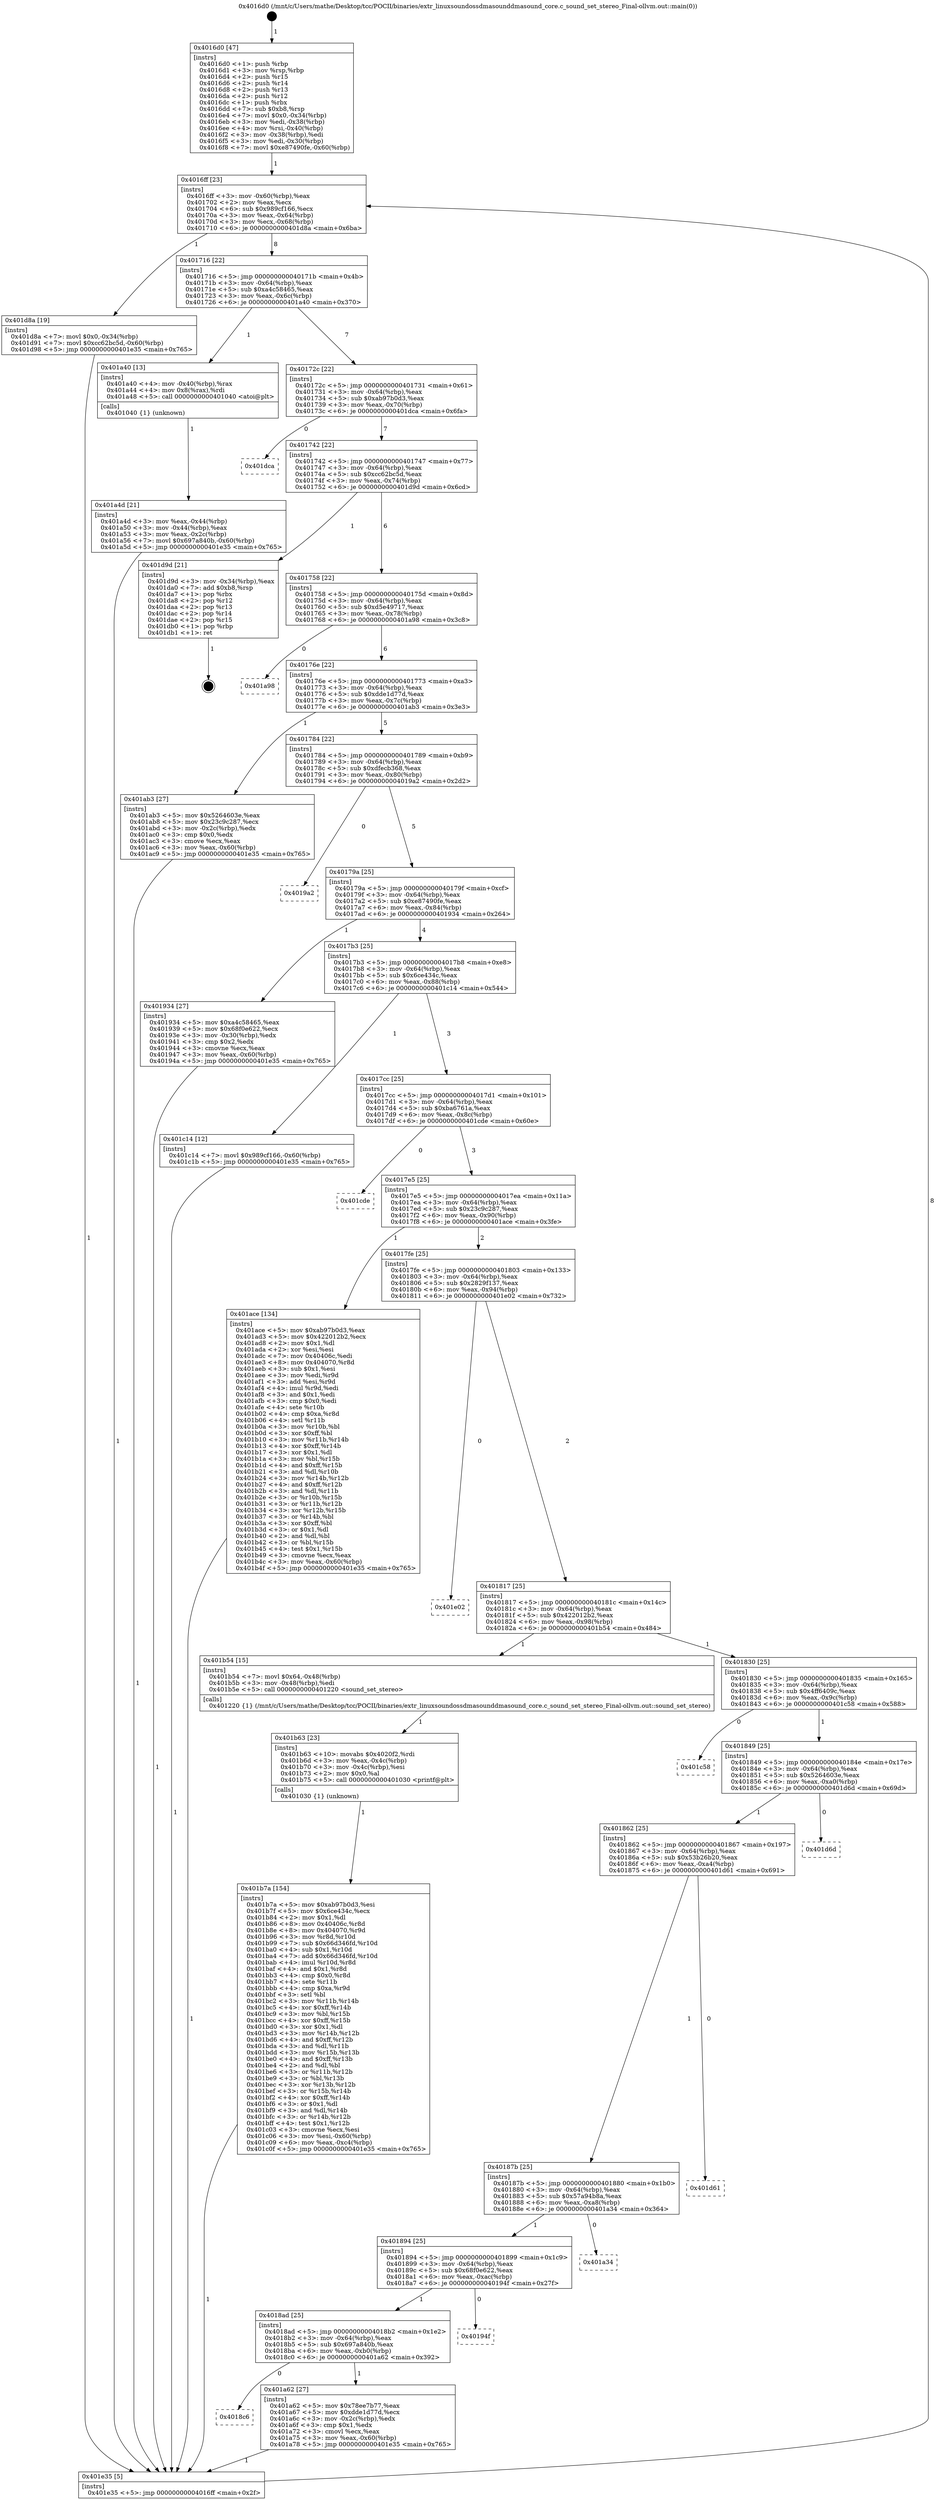 digraph "0x4016d0" {
  label = "0x4016d0 (/mnt/c/Users/mathe/Desktop/tcc/POCII/binaries/extr_linuxsoundossdmasounddmasound_core.c_sound_set_stereo_Final-ollvm.out::main(0))"
  labelloc = "t"
  node[shape=record]

  Entry [label="",width=0.3,height=0.3,shape=circle,fillcolor=black,style=filled]
  "0x4016ff" [label="{
     0x4016ff [23]\l
     | [instrs]\l
     &nbsp;&nbsp;0x4016ff \<+3\>: mov -0x60(%rbp),%eax\l
     &nbsp;&nbsp;0x401702 \<+2\>: mov %eax,%ecx\l
     &nbsp;&nbsp;0x401704 \<+6\>: sub $0x989cf166,%ecx\l
     &nbsp;&nbsp;0x40170a \<+3\>: mov %eax,-0x64(%rbp)\l
     &nbsp;&nbsp;0x40170d \<+3\>: mov %ecx,-0x68(%rbp)\l
     &nbsp;&nbsp;0x401710 \<+6\>: je 0000000000401d8a \<main+0x6ba\>\l
  }"]
  "0x401d8a" [label="{
     0x401d8a [19]\l
     | [instrs]\l
     &nbsp;&nbsp;0x401d8a \<+7\>: movl $0x0,-0x34(%rbp)\l
     &nbsp;&nbsp;0x401d91 \<+7\>: movl $0xcc62bc5d,-0x60(%rbp)\l
     &nbsp;&nbsp;0x401d98 \<+5\>: jmp 0000000000401e35 \<main+0x765\>\l
  }"]
  "0x401716" [label="{
     0x401716 [22]\l
     | [instrs]\l
     &nbsp;&nbsp;0x401716 \<+5\>: jmp 000000000040171b \<main+0x4b\>\l
     &nbsp;&nbsp;0x40171b \<+3\>: mov -0x64(%rbp),%eax\l
     &nbsp;&nbsp;0x40171e \<+5\>: sub $0xa4c58465,%eax\l
     &nbsp;&nbsp;0x401723 \<+3\>: mov %eax,-0x6c(%rbp)\l
     &nbsp;&nbsp;0x401726 \<+6\>: je 0000000000401a40 \<main+0x370\>\l
  }"]
  Exit [label="",width=0.3,height=0.3,shape=circle,fillcolor=black,style=filled,peripheries=2]
  "0x401a40" [label="{
     0x401a40 [13]\l
     | [instrs]\l
     &nbsp;&nbsp;0x401a40 \<+4\>: mov -0x40(%rbp),%rax\l
     &nbsp;&nbsp;0x401a44 \<+4\>: mov 0x8(%rax),%rdi\l
     &nbsp;&nbsp;0x401a48 \<+5\>: call 0000000000401040 \<atoi@plt\>\l
     | [calls]\l
     &nbsp;&nbsp;0x401040 \{1\} (unknown)\l
  }"]
  "0x40172c" [label="{
     0x40172c [22]\l
     | [instrs]\l
     &nbsp;&nbsp;0x40172c \<+5\>: jmp 0000000000401731 \<main+0x61\>\l
     &nbsp;&nbsp;0x401731 \<+3\>: mov -0x64(%rbp),%eax\l
     &nbsp;&nbsp;0x401734 \<+5\>: sub $0xab97b0d3,%eax\l
     &nbsp;&nbsp;0x401739 \<+3\>: mov %eax,-0x70(%rbp)\l
     &nbsp;&nbsp;0x40173c \<+6\>: je 0000000000401dca \<main+0x6fa\>\l
  }"]
  "0x401b7a" [label="{
     0x401b7a [154]\l
     | [instrs]\l
     &nbsp;&nbsp;0x401b7a \<+5\>: mov $0xab97b0d3,%esi\l
     &nbsp;&nbsp;0x401b7f \<+5\>: mov $0x6ce434c,%ecx\l
     &nbsp;&nbsp;0x401b84 \<+2\>: mov $0x1,%dl\l
     &nbsp;&nbsp;0x401b86 \<+8\>: mov 0x40406c,%r8d\l
     &nbsp;&nbsp;0x401b8e \<+8\>: mov 0x404070,%r9d\l
     &nbsp;&nbsp;0x401b96 \<+3\>: mov %r8d,%r10d\l
     &nbsp;&nbsp;0x401b99 \<+7\>: sub $0x66d346fd,%r10d\l
     &nbsp;&nbsp;0x401ba0 \<+4\>: sub $0x1,%r10d\l
     &nbsp;&nbsp;0x401ba4 \<+7\>: add $0x66d346fd,%r10d\l
     &nbsp;&nbsp;0x401bab \<+4\>: imul %r10d,%r8d\l
     &nbsp;&nbsp;0x401baf \<+4\>: and $0x1,%r8d\l
     &nbsp;&nbsp;0x401bb3 \<+4\>: cmp $0x0,%r8d\l
     &nbsp;&nbsp;0x401bb7 \<+4\>: sete %r11b\l
     &nbsp;&nbsp;0x401bbb \<+4\>: cmp $0xa,%r9d\l
     &nbsp;&nbsp;0x401bbf \<+3\>: setl %bl\l
     &nbsp;&nbsp;0x401bc2 \<+3\>: mov %r11b,%r14b\l
     &nbsp;&nbsp;0x401bc5 \<+4\>: xor $0xff,%r14b\l
     &nbsp;&nbsp;0x401bc9 \<+3\>: mov %bl,%r15b\l
     &nbsp;&nbsp;0x401bcc \<+4\>: xor $0xff,%r15b\l
     &nbsp;&nbsp;0x401bd0 \<+3\>: xor $0x1,%dl\l
     &nbsp;&nbsp;0x401bd3 \<+3\>: mov %r14b,%r12b\l
     &nbsp;&nbsp;0x401bd6 \<+4\>: and $0xff,%r12b\l
     &nbsp;&nbsp;0x401bda \<+3\>: and %dl,%r11b\l
     &nbsp;&nbsp;0x401bdd \<+3\>: mov %r15b,%r13b\l
     &nbsp;&nbsp;0x401be0 \<+4\>: and $0xff,%r13b\l
     &nbsp;&nbsp;0x401be4 \<+2\>: and %dl,%bl\l
     &nbsp;&nbsp;0x401be6 \<+3\>: or %r11b,%r12b\l
     &nbsp;&nbsp;0x401be9 \<+3\>: or %bl,%r13b\l
     &nbsp;&nbsp;0x401bec \<+3\>: xor %r13b,%r12b\l
     &nbsp;&nbsp;0x401bef \<+3\>: or %r15b,%r14b\l
     &nbsp;&nbsp;0x401bf2 \<+4\>: xor $0xff,%r14b\l
     &nbsp;&nbsp;0x401bf6 \<+3\>: or $0x1,%dl\l
     &nbsp;&nbsp;0x401bf9 \<+3\>: and %dl,%r14b\l
     &nbsp;&nbsp;0x401bfc \<+3\>: or %r14b,%r12b\l
     &nbsp;&nbsp;0x401bff \<+4\>: test $0x1,%r12b\l
     &nbsp;&nbsp;0x401c03 \<+3\>: cmovne %ecx,%esi\l
     &nbsp;&nbsp;0x401c06 \<+3\>: mov %esi,-0x60(%rbp)\l
     &nbsp;&nbsp;0x401c09 \<+6\>: mov %eax,-0xc4(%rbp)\l
     &nbsp;&nbsp;0x401c0f \<+5\>: jmp 0000000000401e35 \<main+0x765\>\l
  }"]
  "0x401dca" [label="{
     0x401dca\l
  }", style=dashed]
  "0x401742" [label="{
     0x401742 [22]\l
     | [instrs]\l
     &nbsp;&nbsp;0x401742 \<+5\>: jmp 0000000000401747 \<main+0x77\>\l
     &nbsp;&nbsp;0x401747 \<+3\>: mov -0x64(%rbp),%eax\l
     &nbsp;&nbsp;0x40174a \<+5\>: sub $0xcc62bc5d,%eax\l
     &nbsp;&nbsp;0x40174f \<+3\>: mov %eax,-0x74(%rbp)\l
     &nbsp;&nbsp;0x401752 \<+6\>: je 0000000000401d9d \<main+0x6cd\>\l
  }"]
  "0x401b63" [label="{
     0x401b63 [23]\l
     | [instrs]\l
     &nbsp;&nbsp;0x401b63 \<+10\>: movabs $0x4020f2,%rdi\l
     &nbsp;&nbsp;0x401b6d \<+3\>: mov %eax,-0x4c(%rbp)\l
     &nbsp;&nbsp;0x401b70 \<+3\>: mov -0x4c(%rbp),%esi\l
     &nbsp;&nbsp;0x401b73 \<+2\>: mov $0x0,%al\l
     &nbsp;&nbsp;0x401b75 \<+5\>: call 0000000000401030 \<printf@plt\>\l
     | [calls]\l
     &nbsp;&nbsp;0x401030 \{1\} (unknown)\l
  }"]
  "0x401d9d" [label="{
     0x401d9d [21]\l
     | [instrs]\l
     &nbsp;&nbsp;0x401d9d \<+3\>: mov -0x34(%rbp),%eax\l
     &nbsp;&nbsp;0x401da0 \<+7\>: add $0xb8,%rsp\l
     &nbsp;&nbsp;0x401da7 \<+1\>: pop %rbx\l
     &nbsp;&nbsp;0x401da8 \<+2\>: pop %r12\l
     &nbsp;&nbsp;0x401daa \<+2\>: pop %r13\l
     &nbsp;&nbsp;0x401dac \<+2\>: pop %r14\l
     &nbsp;&nbsp;0x401dae \<+2\>: pop %r15\l
     &nbsp;&nbsp;0x401db0 \<+1\>: pop %rbp\l
     &nbsp;&nbsp;0x401db1 \<+1\>: ret\l
  }"]
  "0x401758" [label="{
     0x401758 [22]\l
     | [instrs]\l
     &nbsp;&nbsp;0x401758 \<+5\>: jmp 000000000040175d \<main+0x8d\>\l
     &nbsp;&nbsp;0x40175d \<+3\>: mov -0x64(%rbp),%eax\l
     &nbsp;&nbsp;0x401760 \<+5\>: sub $0xd5e49717,%eax\l
     &nbsp;&nbsp;0x401765 \<+3\>: mov %eax,-0x78(%rbp)\l
     &nbsp;&nbsp;0x401768 \<+6\>: je 0000000000401a98 \<main+0x3c8\>\l
  }"]
  "0x4018c6" [label="{
     0x4018c6\l
  }", style=dashed]
  "0x401a98" [label="{
     0x401a98\l
  }", style=dashed]
  "0x40176e" [label="{
     0x40176e [22]\l
     | [instrs]\l
     &nbsp;&nbsp;0x40176e \<+5\>: jmp 0000000000401773 \<main+0xa3\>\l
     &nbsp;&nbsp;0x401773 \<+3\>: mov -0x64(%rbp),%eax\l
     &nbsp;&nbsp;0x401776 \<+5\>: sub $0xdde1d77d,%eax\l
     &nbsp;&nbsp;0x40177b \<+3\>: mov %eax,-0x7c(%rbp)\l
     &nbsp;&nbsp;0x40177e \<+6\>: je 0000000000401ab3 \<main+0x3e3\>\l
  }"]
  "0x401a62" [label="{
     0x401a62 [27]\l
     | [instrs]\l
     &nbsp;&nbsp;0x401a62 \<+5\>: mov $0x78ee7b77,%eax\l
     &nbsp;&nbsp;0x401a67 \<+5\>: mov $0xdde1d77d,%ecx\l
     &nbsp;&nbsp;0x401a6c \<+3\>: mov -0x2c(%rbp),%edx\l
     &nbsp;&nbsp;0x401a6f \<+3\>: cmp $0x1,%edx\l
     &nbsp;&nbsp;0x401a72 \<+3\>: cmovl %ecx,%eax\l
     &nbsp;&nbsp;0x401a75 \<+3\>: mov %eax,-0x60(%rbp)\l
     &nbsp;&nbsp;0x401a78 \<+5\>: jmp 0000000000401e35 \<main+0x765\>\l
  }"]
  "0x401ab3" [label="{
     0x401ab3 [27]\l
     | [instrs]\l
     &nbsp;&nbsp;0x401ab3 \<+5\>: mov $0x5264603e,%eax\l
     &nbsp;&nbsp;0x401ab8 \<+5\>: mov $0x23c9c287,%ecx\l
     &nbsp;&nbsp;0x401abd \<+3\>: mov -0x2c(%rbp),%edx\l
     &nbsp;&nbsp;0x401ac0 \<+3\>: cmp $0x0,%edx\l
     &nbsp;&nbsp;0x401ac3 \<+3\>: cmove %ecx,%eax\l
     &nbsp;&nbsp;0x401ac6 \<+3\>: mov %eax,-0x60(%rbp)\l
     &nbsp;&nbsp;0x401ac9 \<+5\>: jmp 0000000000401e35 \<main+0x765\>\l
  }"]
  "0x401784" [label="{
     0x401784 [22]\l
     | [instrs]\l
     &nbsp;&nbsp;0x401784 \<+5\>: jmp 0000000000401789 \<main+0xb9\>\l
     &nbsp;&nbsp;0x401789 \<+3\>: mov -0x64(%rbp),%eax\l
     &nbsp;&nbsp;0x40178c \<+5\>: sub $0xdfecb368,%eax\l
     &nbsp;&nbsp;0x401791 \<+3\>: mov %eax,-0x80(%rbp)\l
     &nbsp;&nbsp;0x401794 \<+6\>: je 00000000004019a2 \<main+0x2d2\>\l
  }"]
  "0x4018ad" [label="{
     0x4018ad [25]\l
     | [instrs]\l
     &nbsp;&nbsp;0x4018ad \<+5\>: jmp 00000000004018b2 \<main+0x1e2\>\l
     &nbsp;&nbsp;0x4018b2 \<+3\>: mov -0x64(%rbp),%eax\l
     &nbsp;&nbsp;0x4018b5 \<+5\>: sub $0x697a840b,%eax\l
     &nbsp;&nbsp;0x4018ba \<+6\>: mov %eax,-0xb0(%rbp)\l
     &nbsp;&nbsp;0x4018c0 \<+6\>: je 0000000000401a62 \<main+0x392\>\l
  }"]
  "0x4019a2" [label="{
     0x4019a2\l
  }", style=dashed]
  "0x40179a" [label="{
     0x40179a [25]\l
     | [instrs]\l
     &nbsp;&nbsp;0x40179a \<+5\>: jmp 000000000040179f \<main+0xcf\>\l
     &nbsp;&nbsp;0x40179f \<+3\>: mov -0x64(%rbp),%eax\l
     &nbsp;&nbsp;0x4017a2 \<+5\>: sub $0xe87490fe,%eax\l
     &nbsp;&nbsp;0x4017a7 \<+6\>: mov %eax,-0x84(%rbp)\l
     &nbsp;&nbsp;0x4017ad \<+6\>: je 0000000000401934 \<main+0x264\>\l
  }"]
  "0x40194f" [label="{
     0x40194f\l
  }", style=dashed]
  "0x401934" [label="{
     0x401934 [27]\l
     | [instrs]\l
     &nbsp;&nbsp;0x401934 \<+5\>: mov $0xa4c58465,%eax\l
     &nbsp;&nbsp;0x401939 \<+5\>: mov $0x68f0e622,%ecx\l
     &nbsp;&nbsp;0x40193e \<+3\>: mov -0x30(%rbp),%edx\l
     &nbsp;&nbsp;0x401941 \<+3\>: cmp $0x2,%edx\l
     &nbsp;&nbsp;0x401944 \<+3\>: cmovne %ecx,%eax\l
     &nbsp;&nbsp;0x401947 \<+3\>: mov %eax,-0x60(%rbp)\l
     &nbsp;&nbsp;0x40194a \<+5\>: jmp 0000000000401e35 \<main+0x765\>\l
  }"]
  "0x4017b3" [label="{
     0x4017b3 [25]\l
     | [instrs]\l
     &nbsp;&nbsp;0x4017b3 \<+5\>: jmp 00000000004017b8 \<main+0xe8\>\l
     &nbsp;&nbsp;0x4017b8 \<+3\>: mov -0x64(%rbp),%eax\l
     &nbsp;&nbsp;0x4017bb \<+5\>: sub $0x6ce434c,%eax\l
     &nbsp;&nbsp;0x4017c0 \<+6\>: mov %eax,-0x88(%rbp)\l
     &nbsp;&nbsp;0x4017c6 \<+6\>: je 0000000000401c14 \<main+0x544\>\l
  }"]
  "0x401e35" [label="{
     0x401e35 [5]\l
     | [instrs]\l
     &nbsp;&nbsp;0x401e35 \<+5\>: jmp 00000000004016ff \<main+0x2f\>\l
  }"]
  "0x4016d0" [label="{
     0x4016d0 [47]\l
     | [instrs]\l
     &nbsp;&nbsp;0x4016d0 \<+1\>: push %rbp\l
     &nbsp;&nbsp;0x4016d1 \<+3\>: mov %rsp,%rbp\l
     &nbsp;&nbsp;0x4016d4 \<+2\>: push %r15\l
     &nbsp;&nbsp;0x4016d6 \<+2\>: push %r14\l
     &nbsp;&nbsp;0x4016d8 \<+2\>: push %r13\l
     &nbsp;&nbsp;0x4016da \<+2\>: push %r12\l
     &nbsp;&nbsp;0x4016dc \<+1\>: push %rbx\l
     &nbsp;&nbsp;0x4016dd \<+7\>: sub $0xb8,%rsp\l
     &nbsp;&nbsp;0x4016e4 \<+7\>: movl $0x0,-0x34(%rbp)\l
     &nbsp;&nbsp;0x4016eb \<+3\>: mov %edi,-0x38(%rbp)\l
     &nbsp;&nbsp;0x4016ee \<+4\>: mov %rsi,-0x40(%rbp)\l
     &nbsp;&nbsp;0x4016f2 \<+3\>: mov -0x38(%rbp),%edi\l
     &nbsp;&nbsp;0x4016f5 \<+3\>: mov %edi,-0x30(%rbp)\l
     &nbsp;&nbsp;0x4016f8 \<+7\>: movl $0xe87490fe,-0x60(%rbp)\l
  }"]
  "0x401a4d" [label="{
     0x401a4d [21]\l
     | [instrs]\l
     &nbsp;&nbsp;0x401a4d \<+3\>: mov %eax,-0x44(%rbp)\l
     &nbsp;&nbsp;0x401a50 \<+3\>: mov -0x44(%rbp),%eax\l
     &nbsp;&nbsp;0x401a53 \<+3\>: mov %eax,-0x2c(%rbp)\l
     &nbsp;&nbsp;0x401a56 \<+7\>: movl $0x697a840b,-0x60(%rbp)\l
     &nbsp;&nbsp;0x401a5d \<+5\>: jmp 0000000000401e35 \<main+0x765\>\l
  }"]
  "0x401894" [label="{
     0x401894 [25]\l
     | [instrs]\l
     &nbsp;&nbsp;0x401894 \<+5\>: jmp 0000000000401899 \<main+0x1c9\>\l
     &nbsp;&nbsp;0x401899 \<+3\>: mov -0x64(%rbp),%eax\l
     &nbsp;&nbsp;0x40189c \<+5\>: sub $0x68f0e622,%eax\l
     &nbsp;&nbsp;0x4018a1 \<+6\>: mov %eax,-0xac(%rbp)\l
     &nbsp;&nbsp;0x4018a7 \<+6\>: je 000000000040194f \<main+0x27f\>\l
  }"]
  "0x401c14" [label="{
     0x401c14 [12]\l
     | [instrs]\l
     &nbsp;&nbsp;0x401c14 \<+7\>: movl $0x989cf166,-0x60(%rbp)\l
     &nbsp;&nbsp;0x401c1b \<+5\>: jmp 0000000000401e35 \<main+0x765\>\l
  }"]
  "0x4017cc" [label="{
     0x4017cc [25]\l
     | [instrs]\l
     &nbsp;&nbsp;0x4017cc \<+5\>: jmp 00000000004017d1 \<main+0x101\>\l
     &nbsp;&nbsp;0x4017d1 \<+3\>: mov -0x64(%rbp),%eax\l
     &nbsp;&nbsp;0x4017d4 \<+5\>: sub $0xba6761a,%eax\l
     &nbsp;&nbsp;0x4017d9 \<+6\>: mov %eax,-0x8c(%rbp)\l
     &nbsp;&nbsp;0x4017df \<+6\>: je 0000000000401cde \<main+0x60e\>\l
  }"]
  "0x401a34" [label="{
     0x401a34\l
  }", style=dashed]
  "0x401cde" [label="{
     0x401cde\l
  }", style=dashed]
  "0x4017e5" [label="{
     0x4017e5 [25]\l
     | [instrs]\l
     &nbsp;&nbsp;0x4017e5 \<+5\>: jmp 00000000004017ea \<main+0x11a\>\l
     &nbsp;&nbsp;0x4017ea \<+3\>: mov -0x64(%rbp),%eax\l
     &nbsp;&nbsp;0x4017ed \<+5\>: sub $0x23c9c287,%eax\l
     &nbsp;&nbsp;0x4017f2 \<+6\>: mov %eax,-0x90(%rbp)\l
     &nbsp;&nbsp;0x4017f8 \<+6\>: je 0000000000401ace \<main+0x3fe\>\l
  }"]
  "0x40187b" [label="{
     0x40187b [25]\l
     | [instrs]\l
     &nbsp;&nbsp;0x40187b \<+5\>: jmp 0000000000401880 \<main+0x1b0\>\l
     &nbsp;&nbsp;0x401880 \<+3\>: mov -0x64(%rbp),%eax\l
     &nbsp;&nbsp;0x401883 \<+5\>: sub $0x57a94b8a,%eax\l
     &nbsp;&nbsp;0x401888 \<+6\>: mov %eax,-0xa8(%rbp)\l
     &nbsp;&nbsp;0x40188e \<+6\>: je 0000000000401a34 \<main+0x364\>\l
  }"]
  "0x401ace" [label="{
     0x401ace [134]\l
     | [instrs]\l
     &nbsp;&nbsp;0x401ace \<+5\>: mov $0xab97b0d3,%eax\l
     &nbsp;&nbsp;0x401ad3 \<+5\>: mov $0x422012b2,%ecx\l
     &nbsp;&nbsp;0x401ad8 \<+2\>: mov $0x1,%dl\l
     &nbsp;&nbsp;0x401ada \<+2\>: xor %esi,%esi\l
     &nbsp;&nbsp;0x401adc \<+7\>: mov 0x40406c,%edi\l
     &nbsp;&nbsp;0x401ae3 \<+8\>: mov 0x404070,%r8d\l
     &nbsp;&nbsp;0x401aeb \<+3\>: sub $0x1,%esi\l
     &nbsp;&nbsp;0x401aee \<+3\>: mov %edi,%r9d\l
     &nbsp;&nbsp;0x401af1 \<+3\>: add %esi,%r9d\l
     &nbsp;&nbsp;0x401af4 \<+4\>: imul %r9d,%edi\l
     &nbsp;&nbsp;0x401af8 \<+3\>: and $0x1,%edi\l
     &nbsp;&nbsp;0x401afb \<+3\>: cmp $0x0,%edi\l
     &nbsp;&nbsp;0x401afe \<+4\>: sete %r10b\l
     &nbsp;&nbsp;0x401b02 \<+4\>: cmp $0xa,%r8d\l
     &nbsp;&nbsp;0x401b06 \<+4\>: setl %r11b\l
     &nbsp;&nbsp;0x401b0a \<+3\>: mov %r10b,%bl\l
     &nbsp;&nbsp;0x401b0d \<+3\>: xor $0xff,%bl\l
     &nbsp;&nbsp;0x401b10 \<+3\>: mov %r11b,%r14b\l
     &nbsp;&nbsp;0x401b13 \<+4\>: xor $0xff,%r14b\l
     &nbsp;&nbsp;0x401b17 \<+3\>: xor $0x1,%dl\l
     &nbsp;&nbsp;0x401b1a \<+3\>: mov %bl,%r15b\l
     &nbsp;&nbsp;0x401b1d \<+4\>: and $0xff,%r15b\l
     &nbsp;&nbsp;0x401b21 \<+3\>: and %dl,%r10b\l
     &nbsp;&nbsp;0x401b24 \<+3\>: mov %r14b,%r12b\l
     &nbsp;&nbsp;0x401b27 \<+4\>: and $0xff,%r12b\l
     &nbsp;&nbsp;0x401b2b \<+3\>: and %dl,%r11b\l
     &nbsp;&nbsp;0x401b2e \<+3\>: or %r10b,%r15b\l
     &nbsp;&nbsp;0x401b31 \<+3\>: or %r11b,%r12b\l
     &nbsp;&nbsp;0x401b34 \<+3\>: xor %r12b,%r15b\l
     &nbsp;&nbsp;0x401b37 \<+3\>: or %r14b,%bl\l
     &nbsp;&nbsp;0x401b3a \<+3\>: xor $0xff,%bl\l
     &nbsp;&nbsp;0x401b3d \<+3\>: or $0x1,%dl\l
     &nbsp;&nbsp;0x401b40 \<+2\>: and %dl,%bl\l
     &nbsp;&nbsp;0x401b42 \<+3\>: or %bl,%r15b\l
     &nbsp;&nbsp;0x401b45 \<+4\>: test $0x1,%r15b\l
     &nbsp;&nbsp;0x401b49 \<+3\>: cmovne %ecx,%eax\l
     &nbsp;&nbsp;0x401b4c \<+3\>: mov %eax,-0x60(%rbp)\l
     &nbsp;&nbsp;0x401b4f \<+5\>: jmp 0000000000401e35 \<main+0x765\>\l
  }"]
  "0x4017fe" [label="{
     0x4017fe [25]\l
     | [instrs]\l
     &nbsp;&nbsp;0x4017fe \<+5\>: jmp 0000000000401803 \<main+0x133\>\l
     &nbsp;&nbsp;0x401803 \<+3\>: mov -0x64(%rbp),%eax\l
     &nbsp;&nbsp;0x401806 \<+5\>: sub $0x2829f137,%eax\l
     &nbsp;&nbsp;0x40180b \<+6\>: mov %eax,-0x94(%rbp)\l
     &nbsp;&nbsp;0x401811 \<+6\>: je 0000000000401e02 \<main+0x732\>\l
  }"]
  "0x401d61" [label="{
     0x401d61\l
  }", style=dashed]
  "0x401e02" [label="{
     0x401e02\l
  }", style=dashed]
  "0x401817" [label="{
     0x401817 [25]\l
     | [instrs]\l
     &nbsp;&nbsp;0x401817 \<+5\>: jmp 000000000040181c \<main+0x14c\>\l
     &nbsp;&nbsp;0x40181c \<+3\>: mov -0x64(%rbp),%eax\l
     &nbsp;&nbsp;0x40181f \<+5\>: sub $0x422012b2,%eax\l
     &nbsp;&nbsp;0x401824 \<+6\>: mov %eax,-0x98(%rbp)\l
     &nbsp;&nbsp;0x40182a \<+6\>: je 0000000000401b54 \<main+0x484\>\l
  }"]
  "0x401862" [label="{
     0x401862 [25]\l
     | [instrs]\l
     &nbsp;&nbsp;0x401862 \<+5\>: jmp 0000000000401867 \<main+0x197\>\l
     &nbsp;&nbsp;0x401867 \<+3\>: mov -0x64(%rbp),%eax\l
     &nbsp;&nbsp;0x40186a \<+5\>: sub $0x53b26b20,%eax\l
     &nbsp;&nbsp;0x40186f \<+6\>: mov %eax,-0xa4(%rbp)\l
     &nbsp;&nbsp;0x401875 \<+6\>: je 0000000000401d61 \<main+0x691\>\l
  }"]
  "0x401b54" [label="{
     0x401b54 [15]\l
     | [instrs]\l
     &nbsp;&nbsp;0x401b54 \<+7\>: movl $0x64,-0x48(%rbp)\l
     &nbsp;&nbsp;0x401b5b \<+3\>: mov -0x48(%rbp),%edi\l
     &nbsp;&nbsp;0x401b5e \<+5\>: call 0000000000401220 \<sound_set_stereo\>\l
     | [calls]\l
     &nbsp;&nbsp;0x401220 \{1\} (/mnt/c/Users/mathe/Desktop/tcc/POCII/binaries/extr_linuxsoundossdmasounddmasound_core.c_sound_set_stereo_Final-ollvm.out::sound_set_stereo)\l
  }"]
  "0x401830" [label="{
     0x401830 [25]\l
     | [instrs]\l
     &nbsp;&nbsp;0x401830 \<+5\>: jmp 0000000000401835 \<main+0x165\>\l
     &nbsp;&nbsp;0x401835 \<+3\>: mov -0x64(%rbp),%eax\l
     &nbsp;&nbsp;0x401838 \<+5\>: sub $0x4ff6409c,%eax\l
     &nbsp;&nbsp;0x40183d \<+6\>: mov %eax,-0x9c(%rbp)\l
     &nbsp;&nbsp;0x401843 \<+6\>: je 0000000000401c58 \<main+0x588\>\l
  }"]
  "0x401d6d" [label="{
     0x401d6d\l
  }", style=dashed]
  "0x401c58" [label="{
     0x401c58\l
  }", style=dashed]
  "0x401849" [label="{
     0x401849 [25]\l
     | [instrs]\l
     &nbsp;&nbsp;0x401849 \<+5\>: jmp 000000000040184e \<main+0x17e\>\l
     &nbsp;&nbsp;0x40184e \<+3\>: mov -0x64(%rbp),%eax\l
     &nbsp;&nbsp;0x401851 \<+5\>: sub $0x5264603e,%eax\l
     &nbsp;&nbsp;0x401856 \<+6\>: mov %eax,-0xa0(%rbp)\l
     &nbsp;&nbsp;0x40185c \<+6\>: je 0000000000401d6d \<main+0x69d\>\l
  }"]
  Entry -> "0x4016d0" [label=" 1"]
  "0x4016ff" -> "0x401d8a" [label=" 1"]
  "0x4016ff" -> "0x401716" [label=" 8"]
  "0x401d9d" -> Exit [label=" 1"]
  "0x401716" -> "0x401a40" [label=" 1"]
  "0x401716" -> "0x40172c" [label=" 7"]
  "0x401d8a" -> "0x401e35" [label=" 1"]
  "0x40172c" -> "0x401dca" [label=" 0"]
  "0x40172c" -> "0x401742" [label=" 7"]
  "0x401c14" -> "0x401e35" [label=" 1"]
  "0x401742" -> "0x401d9d" [label=" 1"]
  "0x401742" -> "0x401758" [label=" 6"]
  "0x401b7a" -> "0x401e35" [label=" 1"]
  "0x401758" -> "0x401a98" [label=" 0"]
  "0x401758" -> "0x40176e" [label=" 6"]
  "0x401b63" -> "0x401b7a" [label=" 1"]
  "0x40176e" -> "0x401ab3" [label=" 1"]
  "0x40176e" -> "0x401784" [label=" 5"]
  "0x401b54" -> "0x401b63" [label=" 1"]
  "0x401784" -> "0x4019a2" [label=" 0"]
  "0x401784" -> "0x40179a" [label=" 5"]
  "0x401ab3" -> "0x401e35" [label=" 1"]
  "0x40179a" -> "0x401934" [label=" 1"]
  "0x40179a" -> "0x4017b3" [label=" 4"]
  "0x401934" -> "0x401e35" [label=" 1"]
  "0x4016d0" -> "0x4016ff" [label=" 1"]
  "0x401e35" -> "0x4016ff" [label=" 8"]
  "0x401a40" -> "0x401a4d" [label=" 1"]
  "0x401a4d" -> "0x401e35" [label=" 1"]
  "0x401a62" -> "0x401e35" [label=" 1"]
  "0x4017b3" -> "0x401c14" [label=" 1"]
  "0x4017b3" -> "0x4017cc" [label=" 3"]
  "0x4018ad" -> "0x401a62" [label=" 1"]
  "0x4017cc" -> "0x401cde" [label=" 0"]
  "0x4017cc" -> "0x4017e5" [label=" 3"]
  "0x401ace" -> "0x401e35" [label=" 1"]
  "0x4017e5" -> "0x401ace" [label=" 1"]
  "0x4017e5" -> "0x4017fe" [label=" 2"]
  "0x401894" -> "0x40194f" [label=" 0"]
  "0x4017fe" -> "0x401e02" [label=" 0"]
  "0x4017fe" -> "0x401817" [label=" 2"]
  "0x4018ad" -> "0x4018c6" [label=" 0"]
  "0x401817" -> "0x401b54" [label=" 1"]
  "0x401817" -> "0x401830" [label=" 1"]
  "0x40187b" -> "0x401a34" [label=" 0"]
  "0x401830" -> "0x401c58" [label=" 0"]
  "0x401830" -> "0x401849" [label=" 1"]
  "0x401894" -> "0x4018ad" [label=" 1"]
  "0x401849" -> "0x401d6d" [label=" 0"]
  "0x401849" -> "0x401862" [label=" 1"]
  "0x40187b" -> "0x401894" [label=" 1"]
  "0x401862" -> "0x401d61" [label=" 0"]
  "0x401862" -> "0x40187b" [label=" 1"]
}
